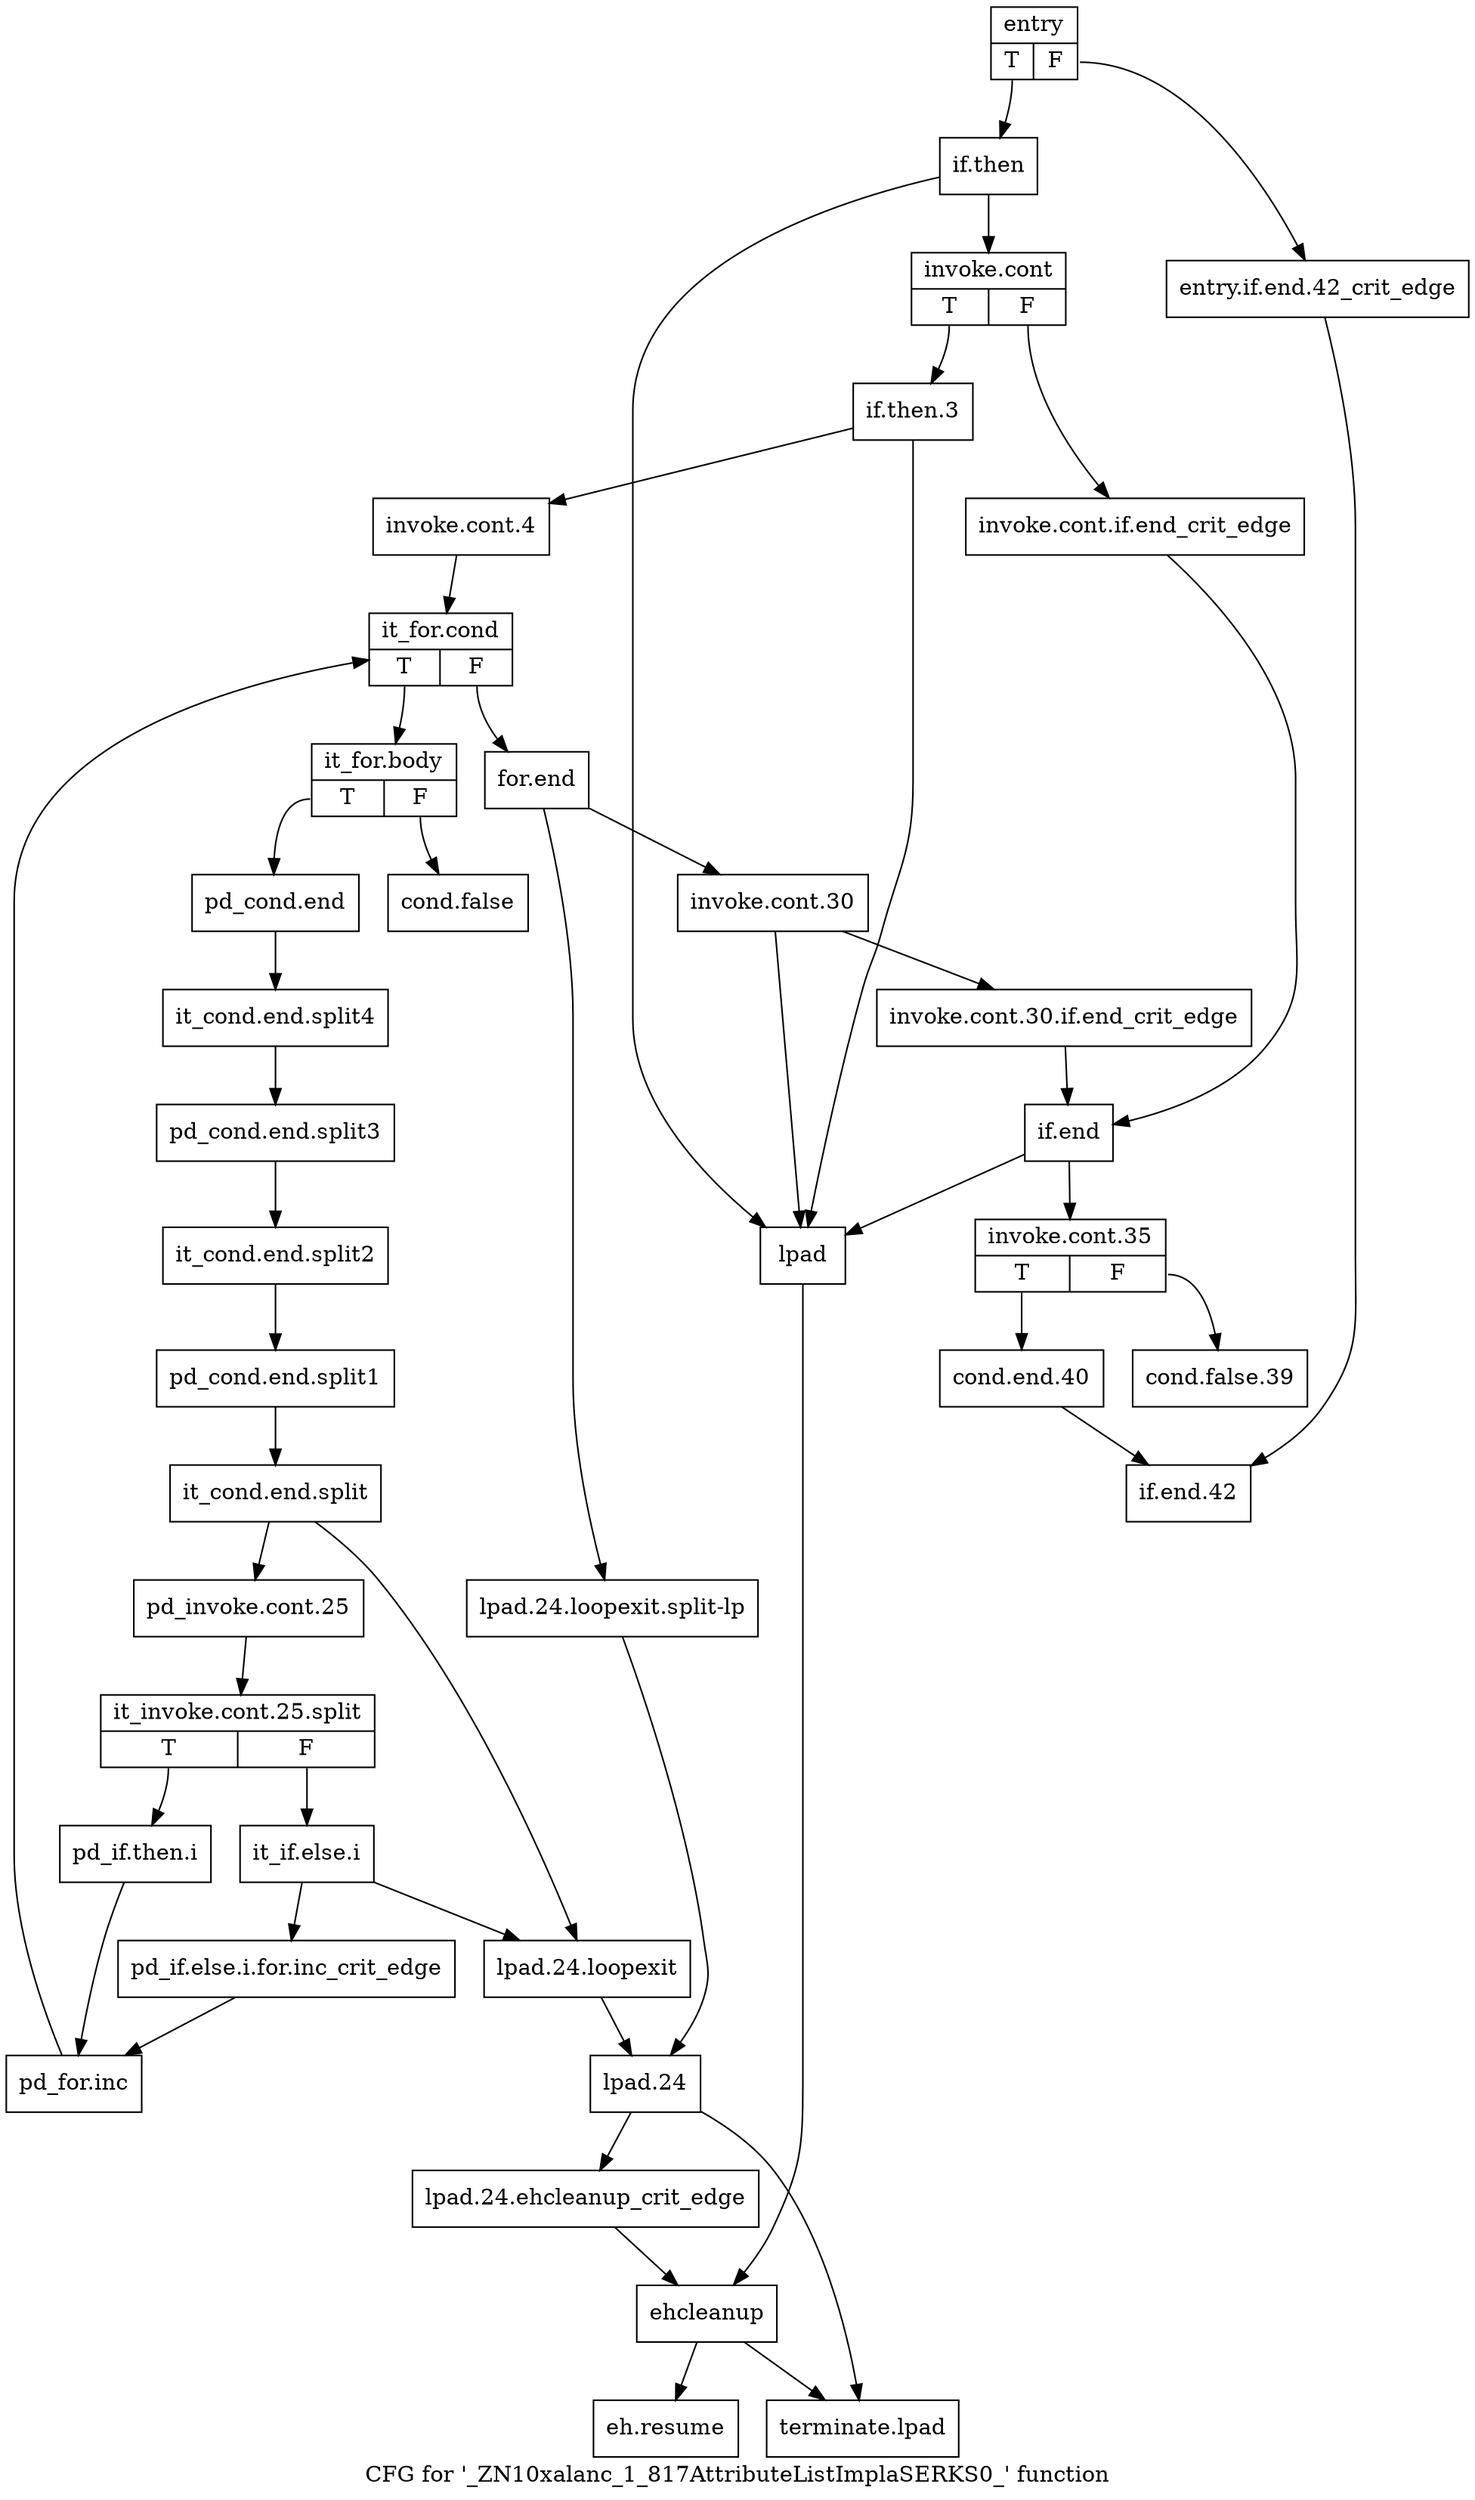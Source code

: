 digraph "CFG for '_ZN10xalanc_1_817AttributeListImplaSERKS0_' function" {
	label="CFG for '_ZN10xalanc_1_817AttributeListImplaSERKS0_' function";

	Node0x5bd0f60 [shape=record,label="{entry|{<s0>T|<s1>F}}"];
	Node0x5bd0f60:s0 -> Node0x5bd1000;
	Node0x5bd0f60:s1 -> Node0x5bd0fb0;
	Node0x5bd0fb0 [shape=record,label="{entry.if.end.42_crit_edge}"];
	Node0x5bd0fb0 -> Node0x5bd1870;
	Node0x5bd1000 [shape=record,label="{if.then}"];
	Node0x5bd1000 -> Node0x5bd1050;
	Node0x5bd1000 -> Node0x5bd1280;
	Node0x5bd1050 [shape=record,label="{invoke.cont|{<s0>T|<s1>F}}"];
	Node0x5bd1050:s0 -> Node0x5bd10f0;
	Node0x5bd1050:s1 -> Node0x5bd10a0;
	Node0x5bd10a0 [shape=record,label="{invoke.cont.if.end_crit_edge}"];
	Node0x5bd10a0 -> Node0x5bd16e0;
	Node0x5bd10f0 [shape=record,label="{if.then.3}"];
	Node0x5bd10f0 -> Node0x5bd1140;
	Node0x5bd10f0 -> Node0x5bd1280;
	Node0x5bd1140 [shape=record,label="{invoke.cont.4}"];
	Node0x5bd1140 -> Node0x5bd1190;
	Node0x5bd1190 [shape=record,label="{it_for.cond|{<s0>T|<s1>F}}"];
	Node0x5bd1190:s0 -> Node0x5bd11e0;
	Node0x5bd1190:s1 -> Node0x5bd15f0;
	Node0x5bd11e0 [shape=record,label="{it_for.body|{<s0>T|<s1>F}}"];
	Node0x5bd11e0:s0 -> Node0x5bd12d0;
	Node0x5bd11e0:s1 -> Node0x5bd1230;
	Node0x5bd1230 [shape=record,label="{cond.false}"];
	Node0x5bd1280 [shape=record,label="{lpad}"];
	Node0x5bd1280 -> Node0x5bd1820;
	Node0x5bd12d0 [shape=record,label="{pd_cond.end}"];
	Node0x5bd12d0 -> Node0xb763470;
	Node0xb763470 [shape=record,label="{it_cond.end.split4}"];
	Node0xb763470 -> Node0xb763340;
	Node0xb763340 [shape=record,label="{pd_cond.end.split3}"];
	Node0xb763340 -> Node0xb715560;
	Node0xb715560 [shape=record,label="{it_cond.end.split2}"];
	Node0xb715560 -> Node0xb637f70;
	Node0xb637f70 [shape=record,label="{pd_cond.end.split1}"];
	Node0xb637f70 -> Node0xb716d80;
	Node0xb716d80 [shape=record,label="{it_cond.end.split}"];
	Node0xb716d80 -> Node0x5bd1320;
	Node0xb716d80 -> Node0x5bd14b0;
	Node0x5bd1320 [shape=record,label="{pd_invoke.cont.25}"];
	Node0x5bd1320 -> Node0xb716d10;
	Node0xb716d10 [shape=record,label="{it_invoke.cont.25.split|{<s0>T|<s1>F}}"];
	Node0xb716d10:s0 -> Node0x5bd1370;
	Node0xb716d10:s1 -> Node0x5bd13c0;
	Node0x5bd1370 [shape=record,label="{pd_if.then.i}"];
	Node0x5bd1370 -> Node0x5bd1460;
	Node0x5bd13c0 [shape=record,label="{it_if.else.i}"];
	Node0x5bd13c0 -> Node0x5bd1410;
	Node0x5bd13c0 -> Node0x5bd14b0;
	Node0x5bd1410 [shape=record,label="{pd_if.else.i.for.inc_crit_edge}"];
	Node0x5bd1410 -> Node0x5bd1460;
	Node0x5bd1460 [shape=record,label="{pd_for.inc}"];
	Node0x5bd1460 -> Node0x5bd1190;
	Node0x5bd14b0 [shape=record,label="{lpad.24.loopexit}"];
	Node0x5bd14b0 -> Node0x5bd1550;
	Node0x5bd1500 [shape=record,label="{lpad.24.loopexit.split-lp}"];
	Node0x5bd1500 -> Node0x5bd1550;
	Node0x5bd1550 [shape=record,label="{lpad.24}"];
	Node0x5bd1550 -> Node0x5bd15a0;
	Node0x5bd1550 -> Node0x5bd1910;
	Node0x5bd15a0 [shape=record,label="{lpad.24.ehcleanup_crit_edge}"];
	Node0x5bd15a0 -> Node0x5bd1820;
	Node0x5bd15f0 [shape=record,label="{for.end}"];
	Node0x5bd15f0 -> Node0x5bd1640;
	Node0x5bd15f0 -> Node0x5bd1500;
	Node0x5bd1640 [shape=record,label="{invoke.cont.30}"];
	Node0x5bd1640 -> Node0x5bd1690;
	Node0x5bd1640 -> Node0x5bd1280;
	Node0x5bd1690 [shape=record,label="{invoke.cont.30.if.end_crit_edge}"];
	Node0x5bd1690 -> Node0x5bd16e0;
	Node0x5bd16e0 [shape=record,label="{if.end}"];
	Node0x5bd16e0 -> Node0x5bd1730;
	Node0x5bd16e0 -> Node0x5bd1280;
	Node0x5bd1730 [shape=record,label="{invoke.cont.35|{<s0>T|<s1>F}}"];
	Node0x5bd1730:s0 -> Node0x5bd17d0;
	Node0x5bd1730:s1 -> Node0x5bd1780;
	Node0x5bd1780 [shape=record,label="{cond.false.39}"];
	Node0x5bd17d0 [shape=record,label="{cond.end.40}"];
	Node0x5bd17d0 -> Node0x5bd1870;
	Node0x5bd1820 [shape=record,label="{ehcleanup}"];
	Node0x5bd1820 -> Node0x5bd18c0;
	Node0x5bd1820 -> Node0x5bd1910;
	Node0x5bd1870 [shape=record,label="{if.end.42}"];
	Node0x5bd18c0 [shape=record,label="{eh.resume}"];
	Node0x5bd1910 [shape=record,label="{terminate.lpad}"];
}
